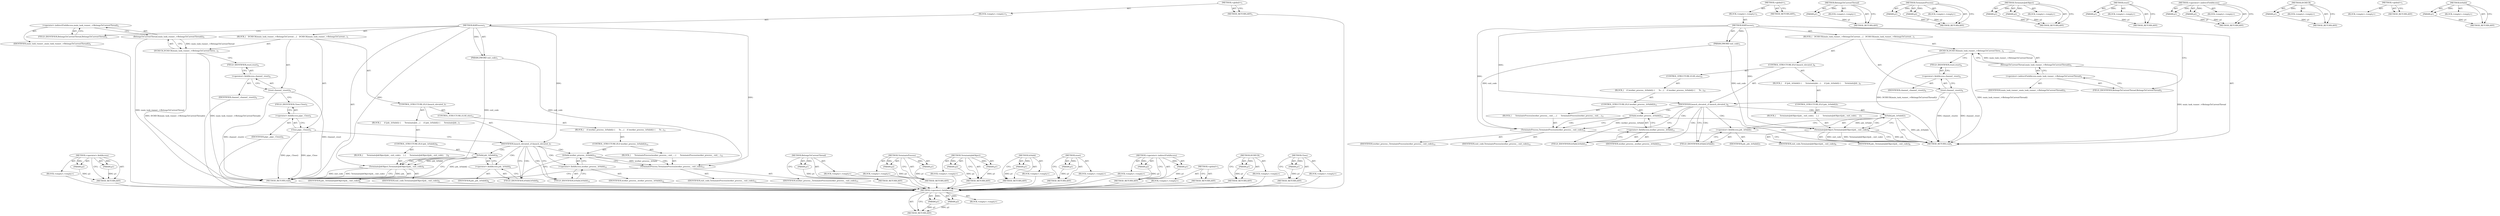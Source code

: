 digraph "Close" {
vulnerable_77 [label=<(METHOD,&lt;operator&gt;.fieldAccess)>];
vulnerable_78 [label=<(PARAM,p1)>];
vulnerable_79 [label=<(PARAM,p2)>];
vulnerable_80 [label=<(BLOCK,&lt;empty&gt;,&lt;empty&gt;)>];
vulnerable_81 [label=<(METHOD_RETURN,ANY)>];
vulnerable_6 [label=<(METHOD,&lt;global&gt;)<SUB>1</SUB>>];
vulnerable_7 [label=<(BLOCK,&lt;empty&gt;,&lt;empty&gt;)<SUB>1</SUB>>];
vulnerable_8 [label=<(METHOD,KillProcess)<SUB>1</SUB>>];
vulnerable_9 [label=<(PARAM,DWORD exit_code)<SUB>1</SUB>>];
vulnerable_10 [label=<(BLOCK,{
   DCHECK(main_task_runner_-&gt;BelongsToCurrent...,{
   DCHECK(main_task_runner_-&gt;BelongsToCurrent...)<SUB>1</SUB>>];
vulnerable_11 [label=<(DCHECK,DCHECK(main_task_runner_-&gt;BelongsToCurrentThrea...)<SUB>2</SUB>>];
vulnerable_12 [label=<(BelongsToCurrentThread,main_task_runner_-&gt;BelongsToCurrentThread())<SUB>2</SUB>>];
vulnerable_13 [label=<(&lt;operator&gt;.indirectFieldAccess,main_task_runner_-&gt;BelongsToCurrentThread)<SUB>2</SUB>>];
vulnerable_14 [label=<(IDENTIFIER,main_task_runner_,main_task_runner_-&gt;BelongsToCurrentThread())<SUB>2</SUB>>];
vulnerable_15 [label=<(FIELD_IDENTIFIER,BelongsToCurrentThread,BelongsToCurrentThread)<SUB>2</SUB>>];
vulnerable_16 [label=<(reset,channel_.reset())<SUB>4</SUB>>];
vulnerable_17 [label=<(&lt;operator&gt;.fieldAccess,channel_.reset)<SUB>4</SUB>>];
vulnerable_18 [label=<(IDENTIFIER,channel_,channel_.reset())<SUB>4</SUB>>];
vulnerable_19 [label=<(FIELD_IDENTIFIER,reset,reset)<SUB>4</SUB>>];
vulnerable_20 [label=<(CONTROL_STRUCTURE,IF,if (launch_elevated_))<SUB>6</SUB>>];
vulnerable_21 [label=<(IDENTIFIER,launch_elevated_,if (launch_elevated_))<SUB>6</SUB>>];
vulnerable_22 [label=<(BLOCK,{
     if (job_.IsValid()) {
      TerminateJob...,{
     if (job_.IsValid()) {
      TerminateJob...)<SUB>6</SUB>>];
vulnerable_23 [label=<(CONTROL_STRUCTURE,IF,if (job_.IsValid()))<SUB>7</SUB>>];
vulnerable_24 [label=<(IsValid,job_.IsValid())<SUB>7</SUB>>];
vulnerable_25 [label=<(&lt;operator&gt;.fieldAccess,job_.IsValid)<SUB>7</SUB>>];
vulnerable_26 [label=<(IDENTIFIER,job_,job_.IsValid())<SUB>7</SUB>>];
vulnerable_27 [label=<(FIELD_IDENTIFIER,IsValid,IsValid)<SUB>7</SUB>>];
vulnerable_28 [label=<(BLOCK,{
      TerminateJobObject(job_, exit_code);
    },{
      TerminateJobObject(job_, exit_code);
    })<SUB>7</SUB>>];
vulnerable_29 [label=<(TerminateJobObject,TerminateJobObject(job_, exit_code))<SUB>8</SUB>>];
vulnerable_30 [label=<(IDENTIFIER,job_,TerminateJobObject(job_, exit_code))<SUB>8</SUB>>];
vulnerable_31 [label=<(IDENTIFIER,exit_code,TerminateJobObject(job_, exit_code))<SUB>8</SUB>>];
vulnerable_32 [label=<(CONTROL_STRUCTURE,ELSE,else)<SUB>10</SUB>>];
vulnerable_33 [label=<(BLOCK,{
    if (worker_process_.IsValid()) {
      Te...,{
    if (worker_process_.IsValid()) {
      Te...)<SUB>10</SUB>>];
vulnerable_34 [label=<(CONTROL_STRUCTURE,IF,if (worker_process_.IsValid()))<SUB>11</SUB>>];
vulnerable_35 [label=<(IsValid,worker_process_.IsValid())<SUB>11</SUB>>];
vulnerable_36 [label=<(&lt;operator&gt;.fieldAccess,worker_process_.IsValid)<SUB>11</SUB>>];
vulnerable_37 [label=<(IDENTIFIER,worker_process_,worker_process_.IsValid())<SUB>11</SUB>>];
vulnerable_38 [label=<(FIELD_IDENTIFIER,IsValid,IsValid)<SUB>11</SUB>>];
vulnerable_39 [label=<(BLOCK,{
      TerminateProcess(worker_process_, exit_...,{
      TerminateProcess(worker_process_, exit_...)<SUB>11</SUB>>];
vulnerable_40 [label=<(TerminateProcess,TerminateProcess(worker_process_, exit_code))<SUB>12</SUB>>];
vulnerable_41 [label=<(IDENTIFIER,worker_process_,TerminateProcess(worker_process_, exit_code))<SUB>12</SUB>>];
vulnerable_42 [label=<(IDENTIFIER,exit_code,TerminateProcess(worker_process_, exit_code))<SUB>12</SUB>>];
vulnerable_43 [label=<(METHOD_RETURN,void)<SUB>1</SUB>>];
vulnerable_45 [label=<(METHOD_RETURN,ANY)<SUB>1</SUB>>];
vulnerable_64 [label=<(METHOD,BelongsToCurrentThread)>];
vulnerable_65 [label=<(PARAM,p1)>];
vulnerable_66 [label=<(BLOCK,&lt;empty&gt;,&lt;empty&gt;)>];
vulnerable_67 [label=<(METHOD_RETURN,ANY)>];
vulnerable_91 [label=<(METHOD,TerminateProcess)>];
vulnerable_92 [label=<(PARAM,p1)>];
vulnerable_93 [label=<(PARAM,p2)>];
vulnerable_94 [label=<(BLOCK,&lt;empty&gt;,&lt;empty&gt;)>];
vulnerable_95 [label=<(METHOD_RETURN,ANY)>];
vulnerable_86 [label=<(METHOD,TerminateJobObject)>];
vulnerable_87 [label=<(PARAM,p1)>];
vulnerable_88 [label=<(PARAM,p2)>];
vulnerable_89 [label=<(BLOCK,&lt;empty&gt;,&lt;empty&gt;)>];
vulnerable_90 [label=<(METHOD_RETURN,ANY)>];
vulnerable_73 [label=<(METHOD,reset)>];
vulnerable_74 [label=<(PARAM,p1)>];
vulnerable_75 [label=<(BLOCK,&lt;empty&gt;,&lt;empty&gt;)>];
vulnerable_76 [label=<(METHOD_RETURN,ANY)>];
vulnerable_68 [label=<(METHOD,&lt;operator&gt;.indirectFieldAccess)>];
vulnerable_69 [label=<(PARAM,p1)>];
vulnerable_70 [label=<(PARAM,p2)>];
vulnerable_71 [label=<(BLOCK,&lt;empty&gt;,&lt;empty&gt;)>];
vulnerable_72 [label=<(METHOD_RETURN,ANY)>];
vulnerable_60 [label=<(METHOD,DCHECK)>];
vulnerable_61 [label=<(PARAM,p1)>];
vulnerable_62 [label=<(BLOCK,&lt;empty&gt;,&lt;empty&gt;)>];
vulnerable_63 [label=<(METHOD_RETURN,ANY)>];
vulnerable_54 [label=<(METHOD,&lt;global&gt;)<SUB>1</SUB>>];
vulnerable_55 [label=<(BLOCK,&lt;empty&gt;,&lt;empty&gt;)>];
vulnerable_56 [label=<(METHOD_RETURN,ANY)>];
vulnerable_82 [label=<(METHOD,IsValid)>];
vulnerable_83 [label=<(PARAM,p1)>];
vulnerable_84 [label=<(BLOCK,&lt;empty&gt;,&lt;empty&gt;)>];
vulnerable_85 [label=<(METHOD_RETURN,ANY)>];
fixed_81 [label=<(METHOD,&lt;operator&gt;.fieldAccess)>];
fixed_82 [label=<(PARAM,p1)>];
fixed_83 [label=<(PARAM,p2)>];
fixed_84 [label=<(BLOCK,&lt;empty&gt;,&lt;empty&gt;)>];
fixed_85 [label=<(METHOD_RETURN,ANY)>];
fixed_6 [label=<(METHOD,&lt;global&gt;)<SUB>1</SUB>>];
fixed_7 [label=<(BLOCK,&lt;empty&gt;,&lt;empty&gt;)<SUB>1</SUB>>];
fixed_8 [label=<(METHOD,KillProcess)<SUB>1</SUB>>];
fixed_9 [label=<(PARAM,DWORD exit_code)<SUB>1</SUB>>];
fixed_10 [label=<(BLOCK,{
   DCHECK(main_task_runner_-&gt;BelongsToCurrent...,{
   DCHECK(main_task_runner_-&gt;BelongsToCurrent...)<SUB>1</SUB>>];
fixed_11 [label=<(DCHECK,DCHECK(main_task_runner_-&gt;BelongsToCurrentThrea...)<SUB>2</SUB>>];
fixed_12 [label=<(BelongsToCurrentThread,main_task_runner_-&gt;BelongsToCurrentThread())<SUB>2</SUB>>];
fixed_13 [label=<(&lt;operator&gt;.indirectFieldAccess,main_task_runner_-&gt;BelongsToCurrentThread)<SUB>2</SUB>>];
fixed_14 [label=<(IDENTIFIER,main_task_runner_,main_task_runner_-&gt;BelongsToCurrentThread())<SUB>2</SUB>>];
fixed_15 [label=<(FIELD_IDENTIFIER,BelongsToCurrentThread,BelongsToCurrentThread)<SUB>2</SUB>>];
fixed_16 [label=<(reset,channel_.reset())<SUB>4</SUB>>];
fixed_17 [label=<(&lt;operator&gt;.fieldAccess,channel_.reset)<SUB>4</SUB>>];
fixed_18 [label=<(IDENTIFIER,channel_,channel_.reset())<SUB>4</SUB>>];
fixed_19 [label=<(FIELD_IDENTIFIER,reset,reset)<SUB>4</SUB>>];
fixed_20 [label=<(Close,pipe_.Close())<SUB>5</SUB>>];
fixed_21 [label=<(&lt;operator&gt;.fieldAccess,pipe_.Close)<SUB>5</SUB>>];
fixed_22 [label=<(IDENTIFIER,pipe_,pipe_.Close())<SUB>5</SUB>>];
fixed_23 [label=<(FIELD_IDENTIFIER,Close,Close)<SUB>5</SUB>>];
fixed_24 [label=<(CONTROL_STRUCTURE,IF,if (launch_elevated_))<SUB>7</SUB>>];
fixed_25 [label=<(IDENTIFIER,launch_elevated_,if (launch_elevated_))<SUB>7</SUB>>];
fixed_26 [label=<(BLOCK,{
     if (job_.IsValid()) {
      TerminateJob...,{
     if (job_.IsValid()) {
      TerminateJob...)<SUB>7</SUB>>];
fixed_27 [label=<(CONTROL_STRUCTURE,IF,if (job_.IsValid()))<SUB>8</SUB>>];
fixed_28 [label=<(IsValid,job_.IsValid())<SUB>8</SUB>>];
fixed_29 [label=<(&lt;operator&gt;.fieldAccess,job_.IsValid)<SUB>8</SUB>>];
fixed_30 [label=<(IDENTIFIER,job_,job_.IsValid())<SUB>8</SUB>>];
fixed_31 [label=<(FIELD_IDENTIFIER,IsValid,IsValid)<SUB>8</SUB>>];
fixed_32 [label=<(BLOCK,{
      TerminateJobObject(job_, exit_code);
    },{
      TerminateJobObject(job_, exit_code);
    })<SUB>8</SUB>>];
fixed_33 [label=<(TerminateJobObject,TerminateJobObject(job_, exit_code))<SUB>9</SUB>>];
fixed_34 [label=<(IDENTIFIER,job_,TerminateJobObject(job_, exit_code))<SUB>9</SUB>>];
fixed_35 [label=<(IDENTIFIER,exit_code,TerminateJobObject(job_, exit_code))<SUB>9</SUB>>];
fixed_36 [label=<(CONTROL_STRUCTURE,ELSE,else)<SUB>11</SUB>>];
fixed_37 [label=<(BLOCK,{
    if (worker_process_.IsValid()) {
      Te...,{
    if (worker_process_.IsValid()) {
      Te...)<SUB>11</SUB>>];
fixed_38 [label=<(CONTROL_STRUCTURE,IF,if (worker_process_.IsValid()))<SUB>12</SUB>>];
fixed_39 [label=<(IsValid,worker_process_.IsValid())<SUB>12</SUB>>];
fixed_40 [label=<(&lt;operator&gt;.fieldAccess,worker_process_.IsValid)<SUB>12</SUB>>];
fixed_41 [label=<(IDENTIFIER,worker_process_,worker_process_.IsValid())<SUB>12</SUB>>];
fixed_42 [label=<(FIELD_IDENTIFIER,IsValid,IsValid)<SUB>12</SUB>>];
fixed_43 [label=<(BLOCK,{
      TerminateProcess(worker_process_, exit_...,{
      TerminateProcess(worker_process_, exit_...)<SUB>12</SUB>>];
fixed_44 [label=<(TerminateProcess,TerminateProcess(worker_process_, exit_code))<SUB>13</SUB>>];
fixed_45 [label=<(IDENTIFIER,worker_process_,TerminateProcess(worker_process_, exit_code))<SUB>13</SUB>>];
fixed_46 [label=<(IDENTIFIER,exit_code,TerminateProcess(worker_process_, exit_code))<SUB>13</SUB>>];
fixed_47 [label=<(METHOD_RETURN,void)<SUB>1</SUB>>];
fixed_49 [label=<(METHOD_RETURN,ANY)<SUB>1</SUB>>];
fixed_68 [label=<(METHOD,BelongsToCurrentThread)>];
fixed_69 [label=<(PARAM,p1)>];
fixed_70 [label=<(BLOCK,&lt;empty&gt;,&lt;empty&gt;)>];
fixed_71 [label=<(METHOD_RETURN,ANY)>];
fixed_99 [label=<(METHOD,TerminateProcess)>];
fixed_100 [label=<(PARAM,p1)>];
fixed_101 [label=<(PARAM,p2)>];
fixed_102 [label=<(BLOCK,&lt;empty&gt;,&lt;empty&gt;)>];
fixed_103 [label=<(METHOD_RETURN,ANY)>];
fixed_94 [label=<(METHOD,TerminateJobObject)>];
fixed_95 [label=<(PARAM,p1)>];
fixed_96 [label=<(PARAM,p2)>];
fixed_97 [label=<(BLOCK,&lt;empty&gt;,&lt;empty&gt;)>];
fixed_98 [label=<(METHOD_RETURN,ANY)>];
fixed_90 [label=<(METHOD,IsValid)>];
fixed_91 [label=<(PARAM,p1)>];
fixed_92 [label=<(BLOCK,&lt;empty&gt;,&lt;empty&gt;)>];
fixed_93 [label=<(METHOD_RETURN,ANY)>];
fixed_77 [label=<(METHOD,reset)>];
fixed_78 [label=<(PARAM,p1)>];
fixed_79 [label=<(BLOCK,&lt;empty&gt;,&lt;empty&gt;)>];
fixed_80 [label=<(METHOD_RETURN,ANY)>];
fixed_72 [label=<(METHOD,&lt;operator&gt;.indirectFieldAccess)>];
fixed_73 [label=<(PARAM,p1)>];
fixed_74 [label=<(PARAM,p2)>];
fixed_75 [label=<(BLOCK,&lt;empty&gt;,&lt;empty&gt;)>];
fixed_76 [label=<(METHOD_RETURN,ANY)>];
fixed_64 [label=<(METHOD,DCHECK)>];
fixed_65 [label=<(PARAM,p1)>];
fixed_66 [label=<(BLOCK,&lt;empty&gt;,&lt;empty&gt;)>];
fixed_67 [label=<(METHOD_RETURN,ANY)>];
fixed_58 [label=<(METHOD,&lt;global&gt;)<SUB>1</SUB>>];
fixed_59 [label=<(BLOCK,&lt;empty&gt;,&lt;empty&gt;)>];
fixed_60 [label=<(METHOD_RETURN,ANY)>];
fixed_86 [label=<(METHOD,Close)>];
fixed_87 [label=<(PARAM,p1)>];
fixed_88 [label=<(BLOCK,&lt;empty&gt;,&lt;empty&gt;)>];
fixed_89 [label=<(METHOD_RETURN,ANY)>];
vulnerable_77 -> vulnerable_78  [key=0, label="AST: "];
vulnerable_77 -> vulnerable_78  [key=1, label="DDG: "];
vulnerable_77 -> vulnerable_80  [key=0, label="AST: "];
vulnerable_77 -> vulnerable_79  [key=0, label="AST: "];
vulnerable_77 -> vulnerable_79  [key=1, label="DDG: "];
vulnerable_77 -> vulnerable_81  [key=0, label="AST: "];
vulnerable_77 -> vulnerable_81  [key=1, label="CFG: "];
vulnerable_78 -> vulnerable_81  [key=0, label="DDG: p1"];
vulnerable_79 -> vulnerable_81  [key=0, label="DDG: p2"];
vulnerable_6 -> vulnerable_7  [key=0, label="AST: "];
vulnerable_6 -> vulnerable_45  [key=0, label="AST: "];
vulnerable_6 -> vulnerable_45  [key=1, label="CFG: "];
vulnerable_7 -> vulnerable_8  [key=0, label="AST: "];
vulnerable_8 -> vulnerable_9  [key=0, label="AST: "];
vulnerable_8 -> vulnerable_9  [key=1, label="DDG: "];
vulnerable_8 -> vulnerable_10  [key=0, label="AST: "];
vulnerable_8 -> vulnerable_43  [key=0, label="AST: "];
vulnerable_8 -> vulnerable_15  [key=0, label="CFG: "];
vulnerable_8 -> vulnerable_21  [key=0, label="DDG: "];
vulnerable_8 -> vulnerable_29  [key=0, label="DDG: "];
vulnerable_8 -> vulnerable_40  [key=0, label="DDG: "];
vulnerable_9 -> vulnerable_29  [key=0, label="DDG: exit_code"];
vulnerable_9 -> vulnerable_40  [key=0, label="DDG: exit_code"];
vulnerable_10 -> vulnerable_11  [key=0, label="AST: "];
vulnerable_10 -> vulnerable_16  [key=0, label="AST: "];
vulnerable_10 -> vulnerable_20  [key=0, label="AST: "];
vulnerable_11 -> vulnerable_12  [key=0, label="AST: "];
vulnerable_11 -> vulnerable_19  [key=0, label="CFG: "];
vulnerable_11 -> vulnerable_43  [key=0, label="DDG: main_task_runner_-&gt;BelongsToCurrentThread()"];
vulnerable_11 -> vulnerable_43  [key=1, label="DDG: DCHECK(main_task_runner_-&gt;BelongsToCurrentThread())"];
vulnerable_12 -> vulnerable_13  [key=0, label="AST: "];
vulnerable_12 -> vulnerable_11  [key=0, label="CFG: "];
vulnerable_12 -> vulnerable_11  [key=1, label="DDG: main_task_runner_-&gt;BelongsToCurrentThread"];
vulnerable_12 -> vulnerable_43  [key=0, label="DDG: main_task_runner_-&gt;BelongsToCurrentThread"];
vulnerable_13 -> vulnerable_14  [key=0, label="AST: "];
vulnerable_13 -> vulnerable_15  [key=0, label="AST: "];
vulnerable_13 -> vulnerable_12  [key=0, label="CFG: "];
vulnerable_15 -> vulnerable_13  [key=0, label="CFG: "];
vulnerable_16 -> vulnerable_17  [key=0, label="AST: "];
vulnerable_16 -> vulnerable_21  [key=0, label="CFG: "];
vulnerable_16 -> vulnerable_43  [key=0, label="DDG: channel_.reset"];
vulnerable_16 -> vulnerable_43  [key=1, label="DDG: channel_.reset()"];
vulnerable_17 -> vulnerable_18  [key=0, label="AST: "];
vulnerable_17 -> vulnerable_19  [key=0, label="AST: "];
vulnerable_17 -> vulnerable_16  [key=0, label="CFG: "];
vulnerable_19 -> vulnerable_17  [key=0, label="CFG: "];
vulnerable_20 -> vulnerable_21  [key=0, label="AST: "];
vulnerable_20 -> vulnerable_22  [key=0, label="AST: "];
vulnerable_20 -> vulnerable_32  [key=0, label="AST: "];
vulnerable_21 -> vulnerable_27  [key=0, label="CFG: "];
vulnerable_21 -> vulnerable_27  [key=1, label="CDG: "];
vulnerable_21 -> vulnerable_38  [key=0, label="CFG: "];
vulnerable_21 -> vulnerable_38  [key=1, label="CDG: "];
vulnerable_21 -> vulnerable_24  [key=0, label="CDG: "];
vulnerable_21 -> vulnerable_36  [key=0, label="CDG: "];
vulnerable_21 -> vulnerable_35  [key=0, label="CDG: "];
vulnerable_21 -> vulnerable_25  [key=0, label="CDG: "];
vulnerable_22 -> vulnerable_23  [key=0, label="AST: "];
vulnerable_23 -> vulnerable_24  [key=0, label="AST: "];
vulnerable_23 -> vulnerable_28  [key=0, label="AST: "];
vulnerable_24 -> vulnerable_25  [key=0, label="AST: "];
vulnerable_24 -> vulnerable_43  [key=0, label="CFG: "];
vulnerable_24 -> vulnerable_43  [key=1, label="DDG: job_.IsValid()"];
vulnerable_24 -> vulnerable_29  [key=0, label="CFG: "];
vulnerable_24 -> vulnerable_29  [key=1, label="DDG: job_.IsValid"];
vulnerable_24 -> vulnerable_29  [key=2, label="CDG: "];
vulnerable_25 -> vulnerable_26  [key=0, label="AST: "];
vulnerable_25 -> vulnerable_27  [key=0, label="AST: "];
vulnerable_25 -> vulnerable_24  [key=0, label="CFG: "];
vulnerable_27 -> vulnerable_25  [key=0, label="CFG: "];
vulnerable_28 -> vulnerable_29  [key=0, label="AST: "];
vulnerable_29 -> vulnerable_30  [key=0, label="AST: "];
vulnerable_29 -> vulnerable_31  [key=0, label="AST: "];
vulnerable_29 -> vulnerable_43  [key=0, label="CFG: "];
vulnerable_29 -> vulnerable_43  [key=1, label="DDG: job_"];
vulnerable_29 -> vulnerable_43  [key=2, label="DDG: exit_code"];
vulnerable_29 -> vulnerable_43  [key=3, label="DDG: TerminateJobObject(job_, exit_code)"];
vulnerable_32 -> vulnerable_33  [key=0, label="AST: "];
vulnerable_33 -> vulnerable_34  [key=0, label="AST: "];
vulnerable_34 -> vulnerable_35  [key=0, label="AST: "];
vulnerable_34 -> vulnerable_39  [key=0, label="AST: "];
vulnerable_35 -> vulnerable_36  [key=0, label="AST: "];
vulnerable_35 -> vulnerable_43  [key=0, label="CFG: "];
vulnerable_35 -> vulnerable_40  [key=0, label="CFG: "];
vulnerable_35 -> vulnerable_40  [key=1, label="DDG: worker_process_.IsValid"];
vulnerable_35 -> vulnerable_40  [key=2, label="CDG: "];
vulnerable_36 -> vulnerable_37  [key=0, label="AST: "];
vulnerable_36 -> vulnerable_38  [key=0, label="AST: "];
vulnerable_36 -> vulnerable_35  [key=0, label="CFG: "];
vulnerable_38 -> vulnerable_36  [key=0, label="CFG: "];
vulnerable_39 -> vulnerable_40  [key=0, label="AST: "];
vulnerable_40 -> vulnerable_41  [key=0, label="AST: "];
vulnerable_40 -> vulnerable_42  [key=0, label="AST: "];
vulnerable_40 -> vulnerable_43  [key=0, label="CFG: "];
vulnerable_64 -> vulnerable_65  [key=0, label="AST: "];
vulnerable_64 -> vulnerable_65  [key=1, label="DDG: "];
vulnerable_64 -> vulnerable_66  [key=0, label="AST: "];
vulnerable_64 -> vulnerable_67  [key=0, label="AST: "];
vulnerable_64 -> vulnerable_67  [key=1, label="CFG: "];
vulnerable_65 -> vulnerable_67  [key=0, label="DDG: p1"];
vulnerable_91 -> vulnerable_92  [key=0, label="AST: "];
vulnerable_91 -> vulnerable_92  [key=1, label="DDG: "];
vulnerable_91 -> vulnerable_94  [key=0, label="AST: "];
vulnerable_91 -> vulnerable_93  [key=0, label="AST: "];
vulnerable_91 -> vulnerable_93  [key=1, label="DDG: "];
vulnerable_91 -> vulnerable_95  [key=0, label="AST: "];
vulnerable_91 -> vulnerable_95  [key=1, label="CFG: "];
vulnerable_92 -> vulnerable_95  [key=0, label="DDG: p1"];
vulnerable_93 -> vulnerable_95  [key=0, label="DDG: p2"];
vulnerable_86 -> vulnerable_87  [key=0, label="AST: "];
vulnerable_86 -> vulnerable_87  [key=1, label="DDG: "];
vulnerable_86 -> vulnerable_89  [key=0, label="AST: "];
vulnerable_86 -> vulnerable_88  [key=0, label="AST: "];
vulnerable_86 -> vulnerable_88  [key=1, label="DDG: "];
vulnerable_86 -> vulnerable_90  [key=0, label="AST: "];
vulnerable_86 -> vulnerable_90  [key=1, label="CFG: "];
vulnerable_87 -> vulnerable_90  [key=0, label="DDG: p1"];
vulnerable_88 -> vulnerable_90  [key=0, label="DDG: p2"];
vulnerable_73 -> vulnerable_74  [key=0, label="AST: "];
vulnerable_73 -> vulnerable_74  [key=1, label="DDG: "];
vulnerable_73 -> vulnerable_75  [key=0, label="AST: "];
vulnerable_73 -> vulnerable_76  [key=0, label="AST: "];
vulnerable_73 -> vulnerable_76  [key=1, label="CFG: "];
vulnerable_74 -> vulnerable_76  [key=0, label="DDG: p1"];
vulnerable_68 -> vulnerable_69  [key=0, label="AST: "];
vulnerable_68 -> vulnerable_69  [key=1, label="DDG: "];
vulnerable_68 -> vulnerable_71  [key=0, label="AST: "];
vulnerable_68 -> vulnerable_70  [key=0, label="AST: "];
vulnerable_68 -> vulnerable_70  [key=1, label="DDG: "];
vulnerable_68 -> vulnerable_72  [key=0, label="AST: "];
vulnerable_68 -> vulnerable_72  [key=1, label="CFG: "];
vulnerable_69 -> vulnerable_72  [key=0, label="DDG: p1"];
vulnerable_70 -> vulnerable_72  [key=0, label="DDG: p2"];
vulnerable_60 -> vulnerable_61  [key=0, label="AST: "];
vulnerable_60 -> vulnerable_61  [key=1, label="DDG: "];
vulnerable_60 -> vulnerable_62  [key=0, label="AST: "];
vulnerable_60 -> vulnerable_63  [key=0, label="AST: "];
vulnerable_60 -> vulnerable_63  [key=1, label="CFG: "];
vulnerable_61 -> vulnerable_63  [key=0, label="DDG: p1"];
vulnerable_54 -> vulnerable_55  [key=0, label="AST: "];
vulnerable_54 -> vulnerable_56  [key=0, label="AST: "];
vulnerable_54 -> vulnerable_56  [key=1, label="CFG: "];
vulnerable_82 -> vulnerable_83  [key=0, label="AST: "];
vulnerable_82 -> vulnerable_83  [key=1, label="DDG: "];
vulnerable_82 -> vulnerable_84  [key=0, label="AST: "];
vulnerable_82 -> vulnerable_85  [key=0, label="AST: "];
vulnerable_82 -> vulnerable_85  [key=1, label="CFG: "];
vulnerable_83 -> vulnerable_85  [key=0, label="DDG: p1"];
fixed_81 -> fixed_82  [key=0, label="AST: "];
fixed_81 -> fixed_82  [key=1, label="DDG: "];
fixed_81 -> fixed_84  [key=0, label="AST: "];
fixed_81 -> fixed_83  [key=0, label="AST: "];
fixed_81 -> fixed_83  [key=1, label="DDG: "];
fixed_81 -> fixed_85  [key=0, label="AST: "];
fixed_81 -> fixed_85  [key=1, label="CFG: "];
fixed_82 -> fixed_85  [key=0, label="DDG: p1"];
fixed_83 -> fixed_85  [key=0, label="DDG: p2"];
fixed_84 -> vulnerable_77  [key=0];
fixed_85 -> vulnerable_77  [key=0];
fixed_6 -> fixed_7  [key=0, label="AST: "];
fixed_6 -> fixed_49  [key=0, label="AST: "];
fixed_6 -> fixed_49  [key=1, label="CFG: "];
fixed_7 -> fixed_8  [key=0, label="AST: "];
fixed_8 -> fixed_9  [key=0, label="AST: "];
fixed_8 -> fixed_9  [key=1, label="DDG: "];
fixed_8 -> fixed_10  [key=0, label="AST: "];
fixed_8 -> fixed_47  [key=0, label="AST: "];
fixed_8 -> fixed_15  [key=0, label="CFG: "];
fixed_8 -> fixed_25  [key=0, label="DDG: "];
fixed_8 -> fixed_33  [key=0, label="DDG: "];
fixed_8 -> fixed_44  [key=0, label="DDG: "];
fixed_9 -> fixed_33  [key=0, label="DDG: exit_code"];
fixed_9 -> fixed_44  [key=0, label="DDG: exit_code"];
fixed_10 -> fixed_11  [key=0, label="AST: "];
fixed_10 -> fixed_16  [key=0, label="AST: "];
fixed_10 -> fixed_20  [key=0, label="AST: "];
fixed_10 -> fixed_24  [key=0, label="AST: "];
fixed_11 -> fixed_12  [key=0, label="AST: "];
fixed_11 -> fixed_19  [key=0, label="CFG: "];
fixed_11 -> fixed_47  [key=0, label="DDG: main_task_runner_-&gt;BelongsToCurrentThread()"];
fixed_11 -> fixed_47  [key=1, label="DDG: DCHECK(main_task_runner_-&gt;BelongsToCurrentThread())"];
fixed_12 -> fixed_13  [key=0, label="AST: "];
fixed_12 -> fixed_11  [key=0, label="CFG: "];
fixed_12 -> fixed_11  [key=1, label="DDG: main_task_runner_-&gt;BelongsToCurrentThread"];
fixed_12 -> fixed_47  [key=0, label="DDG: main_task_runner_-&gt;BelongsToCurrentThread"];
fixed_13 -> fixed_14  [key=0, label="AST: "];
fixed_13 -> fixed_15  [key=0, label="AST: "];
fixed_13 -> fixed_12  [key=0, label="CFG: "];
fixed_14 -> vulnerable_77  [key=0];
fixed_15 -> fixed_13  [key=0, label="CFG: "];
fixed_16 -> fixed_17  [key=0, label="AST: "];
fixed_16 -> fixed_23  [key=0, label="CFG: "];
fixed_16 -> fixed_47  [key=0, label="DDG: channel_.reset"];
fixed_16 -> fixed_47  [key=1, label="DDG: channel_.reset()"];
fixed_17 -> fixed_18  [key=0, label="AST: "];
fixed_17 -> fixed_19  [key=0, label="AST: "];
fixed_17 -> fixed_16  [key=0, label="CFG: "];
fixed_18 -> vulnerable_77  [key=0];
fixed_19 -> fixed_17  [key=0, label="CFG: "];
fixed_20 -> fixed_21  [key=0, label="AST: "];
fixed_20 -> fixed_25  [key=0, label="CFG: "];
fixed_20 -> fixed_47  [key=0, label="DDG: pipe_.Close"];
fixed_20 -> fixed_47  [key=1, label="DDG: pipe_.Close()"];
fixed_21 -> fixed_22  [key=0, label="AST: "];
fixed_21 -> fixed_23  [key=0, label="AST: "];
fixed_21 -> fixed_20  [key=0, label="CFG: "];
fixed_22 -> vulnerable_77  [key=0];
fixed_23 -> fixed_21  [key=0, label="CFG: "];
fixed_24 -> fixed_25  [key=0, label="AST: "];
fixed_24 -> fixed_26  [key=0, label="AST: "];
fixed_24 -> fixed_36  [key=0, label="AST: "];
fixed_25 -> fixed_31  [key=0, label="CFG: "];
fixed_25 -> fixed_31  [key=1, label="CDG: "];
fixed_25 -> fixed_42  [key=0, label="CFG: "];
fixed_25 -> fixed_42  [key=1, label="CDG: "];
fixed_25 -> fixed_40  [key=0, label="CDG: "];
fixed_25 -> fixed_29  [key=0, label="CDG: "];
fixed_25 -> fixed_28  [key=0, label="CDG: "];
fixed_25 -> fixed_39  [key=0, label="CDG: "];
fixed_26 -> fixed_27  [key=0, label="AST: "];
fixed_27 -> fixed_28  [key=0, label="AST: "];
fixed_27 -> fixed_32  [key=0, label="AST: "];
fixed_28 -> fixed_29  [key=0, label="AST: "];
fixed_28 -> fixed_47  [key=0, label="CFG: "];
fixed_28 -> fixed_47  [key=1, label="DDG: job_.IsValid()"];
fixed_28 -> fixed_33  [key=0, label="CFG: "];
fixed_28 -> fixed_33  [key=1, label="DDG: job_.IsValid"];
fixed_28 -> fixed_33  [key=2, label="CDG: "];
fixed_29 -> fixed_30  [key=0, label="AST: "];
fixed_29 -> fixed_31  [key=0, label="AST: "];
fixed_29 -> fixed_28  [key=0, label="CFG: "];
fixed_30 -> vulnerable_77  [key=0];
fixed_31 -> fixed_29  [key=0, label="CFG: "];
fixed_32 -> fixed_33  [key=0, label="AST: "];
fixed_33 -> fixed_34  [key=0, label="AST: "];
fixed_33 -> fixed_35  [key=0, label="AST: "];
fixed_33 -> fixed_47  [key=0, label="CFG: "];
fixed_33 -> fixed_47  [key=1, label="DDG: job_"];
fixed_33 -> fixed_47  [key=2, label="DDG: exit_code"];
fixed_33 -> fixed_47  [key=3, label="DDG: TerminateJobObject(job_, exit_code)"];
fixed_34 -> vulnerable_77  [key=0];
fixed_35 -> vulnerable_77  [key=0];
fixed_36 -> fixed_37  [key=0, label="AST: "];
fixed_37 -> fixed_38  [key=0, label="AST: "];
fixed_38 -> fixed_39  [key=0, label="AST: "];
fixed_38 -> fixed_43  [key=0, label="AST: "];
fixed_39 -> fixed_40  [key=0, label="AST: "];
fixed_39 -> fixed_47  [key=0, label="CFG: "];
fixed_39 -> fixed_44  [key=0, label="CFG: "];
fixed_39 -> fixed_44  [key=1, label="DDG: worker_process_.IsValid"];
fixed_39 -> fixed_44  [key=2, label="CDG: "];
fixed_40 -> fixed_41  [key=0, label="AST: "];
fixed_40 -> fixed_42  [key=0, label="AST: "];
fixed_40 -> fixed_39  [key=0, label="CFG: "];
fixed_41 -> vulnerable_77  [key=0];
fixed_42 -> fixed_40  [key=0, label="CFG: "];
fixed_43 -> fixed_44  [key=0, label="AST: "];
fixed_44 -> fixed_45  [key=0, label="AST: "];
fixed_44 -> fixed_46  [key=0, label="AST: "];
fixed_44 -> fixed_47  [key=0, label="CFG: "];
fixed_45 -> vulnerable_77  [key=0];
fixed_46 -> vulnerable_77  [key=0];
fixed_47 -> vulnerable_77  [key=0];
fixed_49 -> vulnerable_77  [key=0];
fixed_68 -> fixed_69  [key=0, label="AST: "];
fixed_68 -> fixed_69  [key=1, label="DDG: "];
fixed_68 -> fixed_70  [key=0, label="AST: "];
fixed_68 -> fixed_71  [key=0, label="AST: "];
fixed_68 -> fixed_71  [key=1, label="CFG: "];
fixed_69 -> fixed_71  [key=0, label="DDG: p1"];
fixed_70 -> vulnerable_77  [key=0];
fixed_71 -> vulnerable_77  [key=0];
fixed_99 -> fixed_100  [key=0, label="AST: "];
fixed_99 -> fixed_100  [key=1, label="DDG: "];
fixed_99 -> fixed_102  [key=0, label="AST: "];
fixed_99 -> fixed_101  [key=0, label="AST: "];
fixed_99 -> fixed_101  [key=1, label="DDG: "];
fixed_99 -> fixed_103  [key=0, label="AST: "];
fixed_99 -> fixed_103  [key=1, label="CFG: "];
fixed_100 -> fixed_103  [key=0, label="DDG: p1"];
fixed_101 -> fixed_103  [key=0, label="DDG: p2"];
fixed_102 -> vulnerable_77  [key=0];
fixed_103 -> vulnerable_77  [key=0];
fixed_94 -> fixed_95  [key=0, label="AST: "];
fixed_94 -> fixed_95  [key=1, label="DDG: "];
fixed_94 -> fixed_97  [key=0, label="AST: "];
fixed_94 -> fixed_96  [key=0, label="AST: "];
fixed_94 -> fixed_96  [key=1, label="DDG: "];
fixed_94 -> fixed_98  [key=0, label="AST: "];
fixed_94 -> fixed_98  [key=1, label="CFG: "];
fixed_95 -> fixed_98  [key=0, label="DDG: p1"];
fixed_96 -> fixed_98  [key=0, label="DDG: p2"];
fixed_97 -> vulnerable_77  [key=0];
fixed_98 -> vulnerable_77  [key=0];
fixed_90 -> fixed_91  [key=0, label="AST: "];
fixed_90 -> fixed_91  [key=1, label="DDG: "];
fixed_90 -> fixed_92  [key=0, label="AST: "];
fixed_90 -> fixed_93  [key=0, label="AST: "];
fixed_90 -> fixed_93  [key=1, label="CFG: "];
fixed_91 -> fixed_93  [key=0, label="DDG: p1"];
fixed_92 -> vulnerable_77  [key=0];
fixed_93 -> vulnerable_77  [key=0];
fixed_77 -> fixed_78  [key=0, label="AST: "];
fixed_77 -> fixed_78  [key=1, label="DDG: "];
fixed_77 -> fixed_79  [key=0, label="AST: "];
fixed_77 -> fixed_80  [key=0, label="AST: "];
fixed_77 -> fixed_80  [key=1, label="CFG: "];
fixed_78 -> fixed_80  [key=0, label="DDG: p1"];
fixed_79 -> vulnerable_77  [key=0];
fixed_80 -> vulnerable_77  [key=0];
fixed_72 -> fixed_73  [key=0, label="AST: "];
fixed_72 -> fixed_73  [key=1, label="DDG: "];
fixed_72 -> fixed_75  [key=0, label="AST: "];
fixed_72 -> fixed_74  [key=0, label="AST: "];
fixed_72 -> fixed_74  [key=1, label="DDG: "];
fixed_72 -> fixed_76  [key=0, label="AST: "];
fixed_72 -> fixed_76  [key=1, label="CFG: "];
fixed_73 -> fixed_76  [key=0, label="DDG: p1"];
fixed_74 -> fixed_76  [key=0, label="DDG: p2"];
fixed_75 -> vulnerable_77  [key=0];
fixed_76 -> vulnerable_77  [key=0];
fixed_64 -> fixed_65  [key=0, label="AST: "];
fixed_64 -> fixed_65  [key=1, label="DDG: "];
fixed_64 -> fixed_66  [key=0, label="AST: "];
fixed_64 -> fixed_67  [key=0, label="AST: "];
fixed_64 -> fixed_67  [key=1, label="CFG: "];
fixed_65 -> fixed_67  [key=0, label="DDG: p1"];
fixed_66 -> vulnerable_77  [key=0];
fixed_67 -> vulnerable_77  [key=0];
fixed_58 -> fixed_59  [key=0, label="AST: "];
fixed_58 -> fixed_60  [key=0, label="AST: "];
fixed_58 -> fixed_60  [key=1, label="CFG: "];
fixed_59 -> vulnerable_77  [key=0];
fixed_60 -> vulnerable_77  [key=0];
fixed_86 -> fixed_87  [key=0, label="AST: "];
fixed_86 -> fixed_87  [key=1, label="DDG: "];
fixed_86 -> fixed_88  [key=0, label="AST: "];
fixed_86 -> fixed_89  [key=0, label="AST: "];
fixed_86 -> fixed_89  [key=1, label="CFG: "];
fixed_87 -> fixed_89  [key=0, label="DDG: p1"];
fixed_88 -> vulnerable_77  [key=0];
fixed_89 -> vulnerable_77  [key=0];
}
